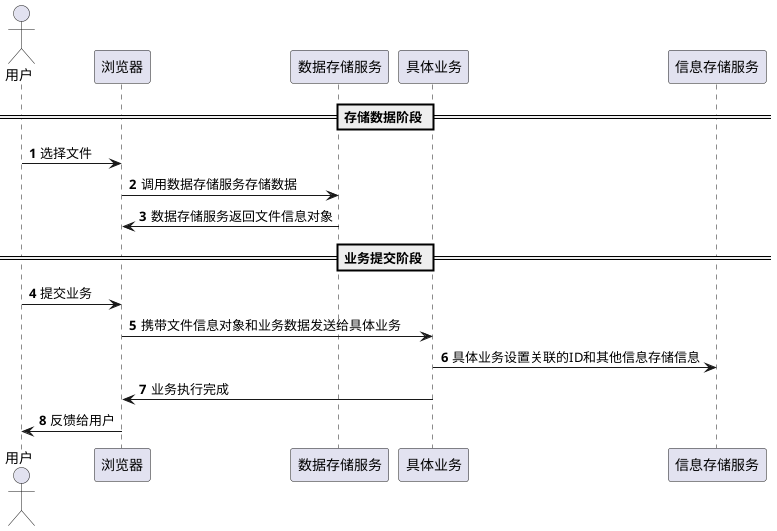 @startuml

autonumber
actor	"用户" as U
participant "浏览器" as B
participant "数据存储服务" as D
participant "具体业务" as A
participant "信息存储服务" as I

== 存储数据阶段 ==
U -> B: 选择文件
B -> D: 调用数据存储服务存储数据
D -> B: 数据存储服务返回文件信息对象

== 业务提交阶段 ==
U -> B: 提交业务
B -> A: 携带文件信息对象和业务数据发送给具体业务
A -> I: 具体业务设置关联的ID和其他信息存储信息
A -> B: 业务执行完成
B -> U: 反馈给用户

@enduml
